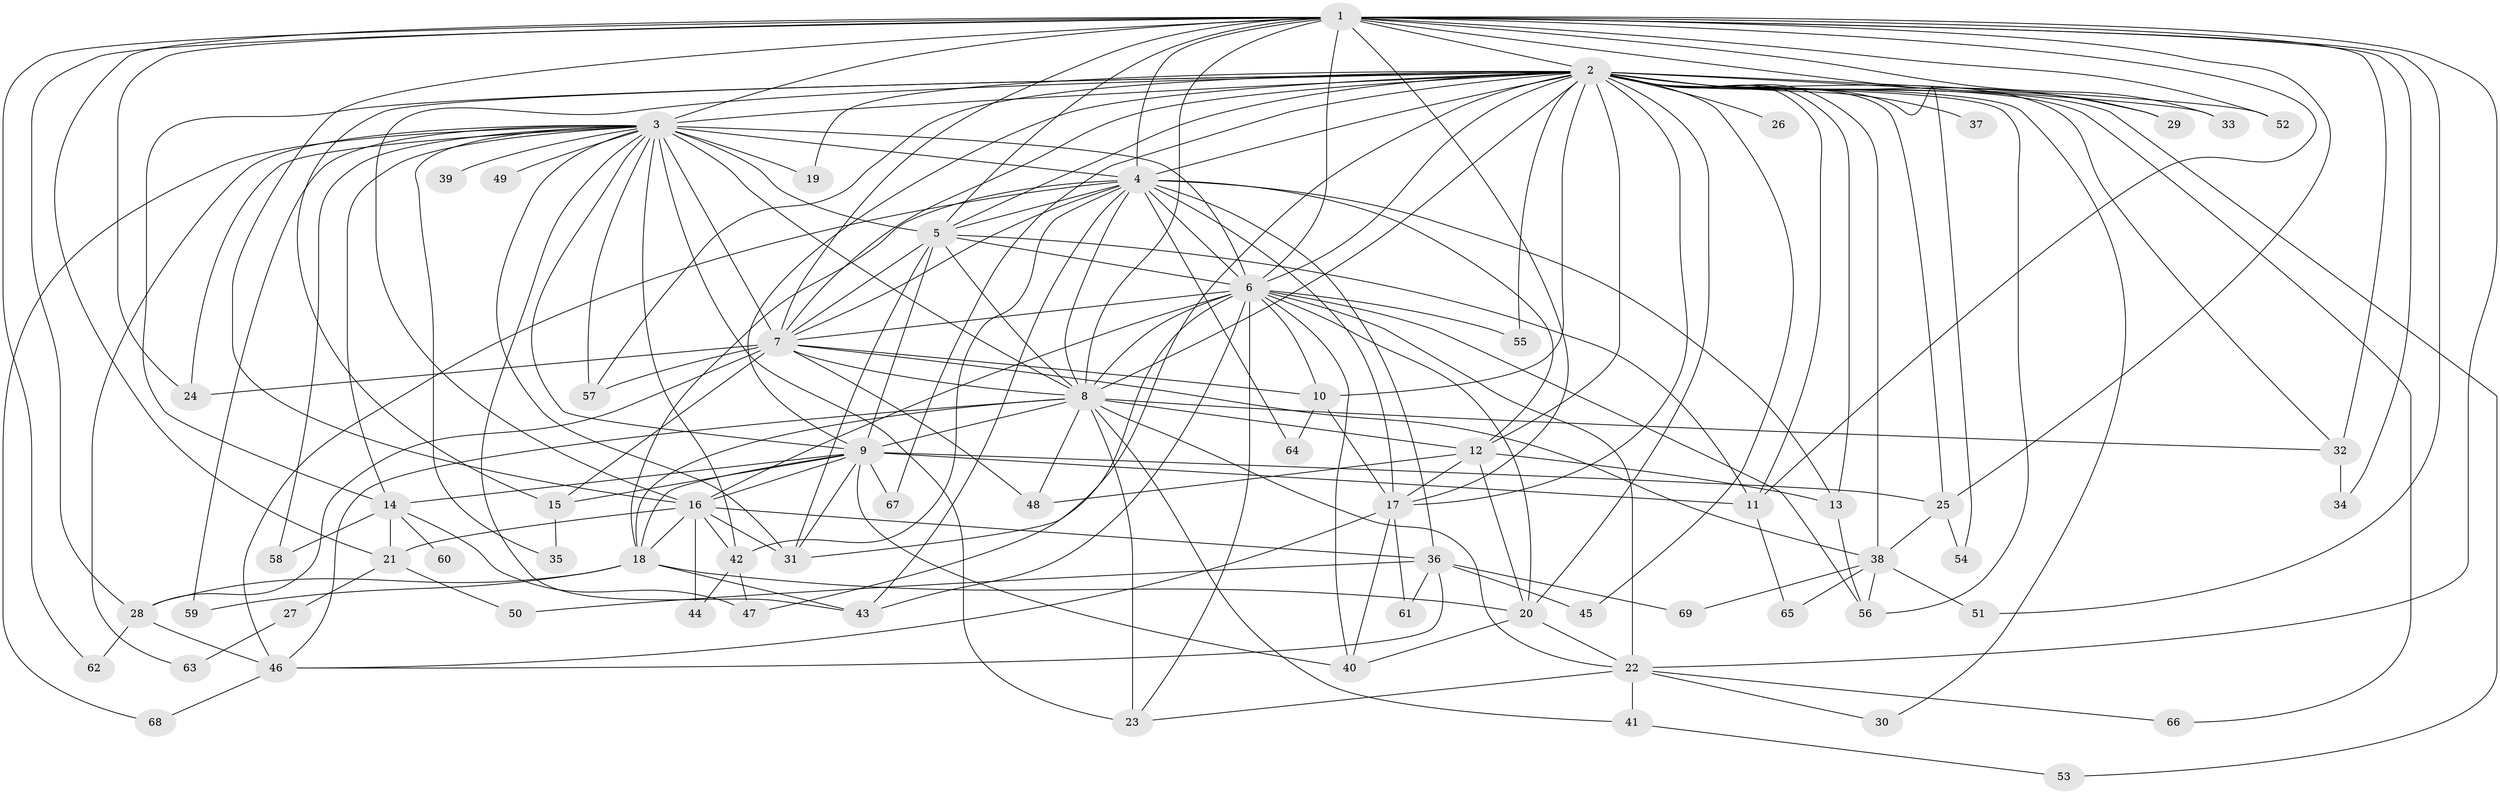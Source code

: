 // original degree distribution, {20: 0.007246376811594203, 19: 0.007246376811594203, 27: 0.007246376811594203, 23: 0.014492753623188406, 41: 0.007246376811594203, 21: 0.014492753623188406, 17: 0.007246376811594203, 22: 0.007246376811594203, 5: 0.050724637681159424, 3: 0.16666666666666666, 10: 0.007246376811594203, 2: 0.5579710144927537, 8: 0.007246376811594203, 4: 0.09420289855072464, 7: 0.028985507246376812, 6: 0.014492753623188406}
// Generated by graph-tools (version 1.1) at 2025/34/03/09/25 02:34:44]
// undirected, 69 vertices, 188 edges
graph export_dot {
graph [start="1"]
  node [color=gray90,style=filled];
  1;
  2;
  3;
  4;
  5;
  6;
  7;
  8;
  9;
  10;
  11;
  12;
  13;
  14;
  15;
  16;
  17;
  18;
  19;
  20;
  21;
  22;
  23;
  24;
  25;
  26;
  27;
  28;
  29;
  30;
  31;
  32;
  33;
  34;
  35;
  36;
  37;
  38;
  39;
  40;
  41;
  42;
  43;
  44;
  45;
  46;
  47;
  48;
  49;
  50;
  51;
  52;
  53;
  54;
  55;
  56;
  57;
  58;
  59;
  60;
  61;
  62;
  63;
  64;
  65;
  66;
  67;
  68;
  69;
  1 -- 2 [weight=4.0];
  1 -- 3 [weight=2.0];
  1 -- 4 [weight=2.0];
  1 -- 5 [weight=2.0];
  1 -- 6 [weight=2.0];
  1 -- 7 [weight=2.0];
  1 -- 8 [weight=3.0];
  1 -- 11 [weight=1.0];
  1 -- 16 [weight=1.0];
  1 -- 17 [weight=1.0];
  1 -- 21 [weight=1.0];
  1 -- 22 [weight=1.0];
  1 -- 24 [weight=1.0];
  1 -- 25 [weight=2.0];
  1 -- 28 [weight=1.0];
  1 -- 29 [weight=2.0];
  1 -- 32 [weight=3.0];
  1 -- 33 [weight=1.0];
  1 -- 34 [weight=1.0];
  1 -- 51 [weight=1.0];
  1 -- 52 [weight=1.0];
  1 -- 62 [weight=1.0];
  2 -- 3 [weight=2.0];
  2 -- 4 [weight=3.0];
  2 -- 5 [weight=2.0];
  2 -- 6 [weight=2.0];
  2 -- 7 [weight=2.0];
  2 -- 8 [weight=2.0];
  2 -- 9 [weight=1.0];
  2 -- 10 [weight=1.0];
  2 -- 11 [weight=1.0];
  2 -- 12 [weight=1.0];
  2 -- 13 [weight=6.0];
  2 -- 14 [weight=1.0];
  2 -- 15 [weight=1.0];
  2 -- 16 [weight=1.0];
  2 -- 17 [weight=1.0];
  2 -- 19 [weight=1.0];
  2 -- 20 [weight=1.0];
  2 -- 25 [weight=1.0];
  2 -- 26 [weight=1.0];
  2 -- 29 [weight=1.0];
  2 -- 30 [weight=1.0];
  2 -- 32 [weight=1.0];
  2 -- 33 [weight=1.0];
  2 -- 37 [weight=1.0];
  2 -- 38 [weight=2.0];
  2 -- 45 [weight=1.0];
  2 -- 47 [weight=1.0];
  2 -- 52 [weight=3.0];
  2 -- 53 [weight=1.0];
  2 -- 54 [weight=1.0];
  2 -- 55 [weight=1.0];
  2 -- 56 [weight=1.0];
  2 -- 57 [weight=1.0];
  2 -- 66 [weight=1.0];
  2 -- 67 [weight=1.0];
  3 -- 4 [weight=2.0];
  3 -- 5 [weight=2.0];
  3 -- 6 [weight=1.0];
  3 -- 7 [weight=1.0];
  3 -- 8 [weight=1.0];
  3 -- 9 [weight=1.0];
  3 -- 14 [weight=1.0];
  3 -- 19 [weight=1.0];
  3 -- 23 [weight=2.0];
  3 -- 24 [weight=1.0];
  3 -- 31 [weight=1.0];
  3 -- 35 [weight=1.0];
  3 -- 39 [weight=1.0];
  3 -- 42 [weight=1.0];
  3 -- 43 [weight=1.0];
  3 -- 49 [weight=2.0];
  3 -- 57 [weight=1.0];
  3 -- 58 [weight=1.0];
  3 -- 59 [weight=1.0];
  3 -- 63 [weight=1.0];
  3 -- 68 [weight=1.0];
  4 -- 5 [weight=2.0];
  4 -- 6 [weight=3.0];
  4 -- 7 [weight=2.0];
  4 -- 8 [weight=1.0];
  4 -- 12 [weight=1.0];
  4 -- 13 [weight=1.0];
  4 -- 17 [weight=1.0];
  4 -- 18 [weight=1.0];
  4 -- 36 [weight=1.0];
  4 -- 42 [weight=1.0];
  4 -- 43 [weight=1.0];
  4 -- 46 [weight=1.0];
  4 -- 64 [weight=1.0];
  5 -- 6 [weight=1.0];
  5 -- 7 [weight=1.0];
  5 -- 8 [weight=1.0];
  5 -- 9 [weight=8.0];
  5 -- 11 [weight=1.0];
  5 -- 31 [weight=1.0];
  6 -- 7 [weight=1.0];
  6 -- 8 [weight=1.0];
  6 -- 10 [weight=2.0];
  6 -- 16 [weight=2.0];
  6 -- 20 [weight=1.0];
  6 -- 22 [weight=1.0];
  6 -- 23 [weight=1.0];
  6 -- 31 [weight=1.0];
  6 -- 40 [weight=1.0];
  6 -- 43 [weight=1.0];
  6 -- 55 [weight=1.0];
  6 -- 56 [weight=1.0];
  7 -- 8 [weight=1.0];
  7 -- 10 [weight=1.0];
  7 -- 15 [weight=1.0];
  7 -- 24 [weight=1.0];
  7 -- 28 [weight=1.0];
  7 -- 38 [weight=1.0];
  7 -- 48 [weight=1.0];
  7 -- 57 [weight=1.0];
  8 -- 9 [weight=1.0];
  8 -- 12 [weight=1.0];
  8 -- 18 [weight=1.0];
  8 -- 22 [weight=1.0];
  8 -- 23 [weight=4.0];
  8 -- 32 [weight=1.0];
  8 -- 41 [weight=1.0];
  8 -- 46 [weight=1.0];
  8 -- 48 [weight=1.0];
  9 -- 11 [weight=1.0];
  9 -- 14 [weight=1.0];
  9 -- 15 [weight=1.0];
  9 -- 16 [weight=2.0];
  9 -- 18 [weight=1.0];
  9 -- 25 [weight=1.0];
  9 -- 31 [weight=1.0];
  9 -- 40 [weight=1.0];
  9 -- 67 [weight=1.0];
  10 -- 17 [weight=1.0];
  10 -- 64 [weight=1.0];
  11 -- 65 [weight=1.0];
  12 -- 13 [weight=1.0];
  12 -- 17 [weight=5.0];
  12 -- 20 [weight=1.0];
  12 -- 48 [weight=1.0];
  13 -- 56 [weight=1.0];
  14 -- 21 [weight=1.0];
  14 -- 47 [weight=1.0];
  14 -- 58 [weight=1.0];
  14 -- 60 [weight=1.0];
  15 -- 35 [weight=1.0];
  16 -- 18 [weight=1.0];
  16 -- 21 [weight=1.0];
  16 -- 31 [weight=3.0];
  16 -- 36 [weight=1.0];
  16 -- 42 [weight=1.0];
  16 -- 44 [weight=1.0];
  17 -- 40 [weight=1.0];
  17 -- 46 [weight=1.0];
  17 -- 61 [weight=1.0];
  18 -- 20 [weight=1.0];
  18 -- 28 [weight=1.0];
  18 -- 43 [weight=1.0];
  18 -- 59 [weight=1.0];
  20 -- 22 [weight=1.0];
  20 -- 40 [weight=1.0];
  21 -- 27 [weight=1.0];
  21 -- 50 [weight=1.0];
  22 -- 23 [weight=1.0];
  22 -- 30 [weight=1.0];
  22 -- 41 [weight=2.0];
  22 -- 66 [weight=1.0];
  25 -- 38 [weight=1.0];
  25 -- 54 [weight=1.0];
  27 -- 63 [weight=1.0];
  28 -- 46 [weight=1.0];
  28 -- 62 [weight=1.0];
  32 -- 34 [weight=1.0];
  36 -- 45 [weight=1.0];
  36 -- 46 [weight=1.0];
  36 -- 50 [weight=1.0];
  36 -- 61 [weight=1.0];
  36 -- 69 [weight=1.0];
  38 -- 51 [weight=1.0];
  38 -- 56 [weight=1.0];
  38 -- 65 [weight=1.0];
  38 -- 69 [weight=1.0];
  41 -- 53 [weight=1.0];
  42 -- 44 [weight=1.0];
  42 -- 47 [weight=1.0];
  46 -- 68 [weight=1.0];
}
